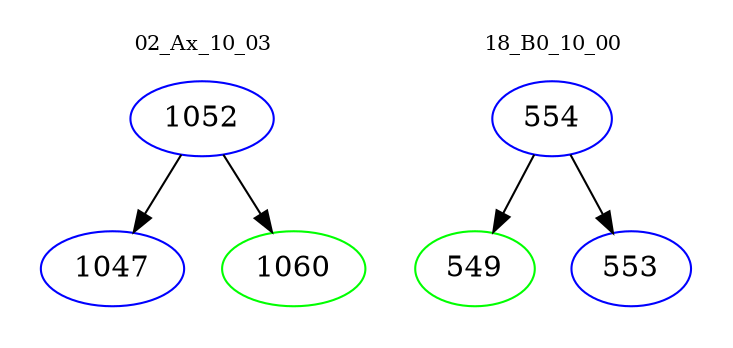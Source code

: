 digraph{
subgraph cluster_0 {
color = white
label = "02_Ax_10_03";
fontsize=10;
T0_1052 [label="1052", color="blue"]
T0_1052 -> T0_1047 [color="black"]
T0_1047 [label="1047", color="blue"]
T0_1052 -> T0_1060 [color="black"]
T0_1060 [label="1060", color="green"]
}
subgraph cluster_1 {
color = white
label = "18_B0_10_00";
fontsize=10;
T1_554 [label="554", color="blue"]
T1_554 -> T1_549 [color="black"]
T1_549 [label="549", color="green"]
T1_554 -> T1_553 [color="black"]
T1_553 [label="553", color="blue"]
}
}
